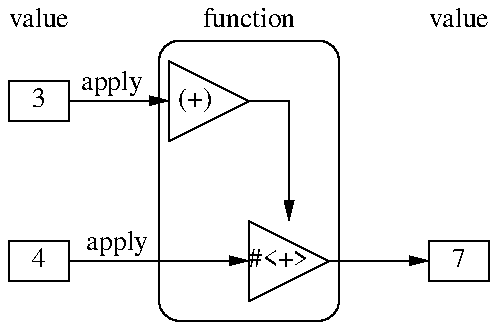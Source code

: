 .PS
Opnd1:  box "3" ht 0.2 wid 0.3
        arrow "apply  " ""

Opr1:   box invis "(+)    " ht 0.4 wid 0.4
        line 0.2 then down ; arrow 0.1

Opr2:   box invis "#<+>   " ht 0.4 wid 0.4
        arrow right from last box.e

Result: box "7" ht 0.2 wid 0.3

Fun:    box rad 0.1 ht 1.4 wid 0.9 at 1/2 <Opr1.c, Opr2.c>

Opnd2:  box "4" ht 0.2 wid 0.3 at (Opnd1.x, Opr2.y)
        arrow "apply            " "" from Opnd2.e to Opr2.w

line from Opr1.nw to Opr1.sw to Opr1.e to Opr1.nw
line from Opr2.nw to Opr2.sw to Opr2.e to Opr2.nw

box invis "function" at (Fun.n.x,  Fun.n.y + 0.1)
box invis "value"    at (Opnd1.x,  last box.y)
box invis "value"    at (Result.x, last box.y)
.PE

